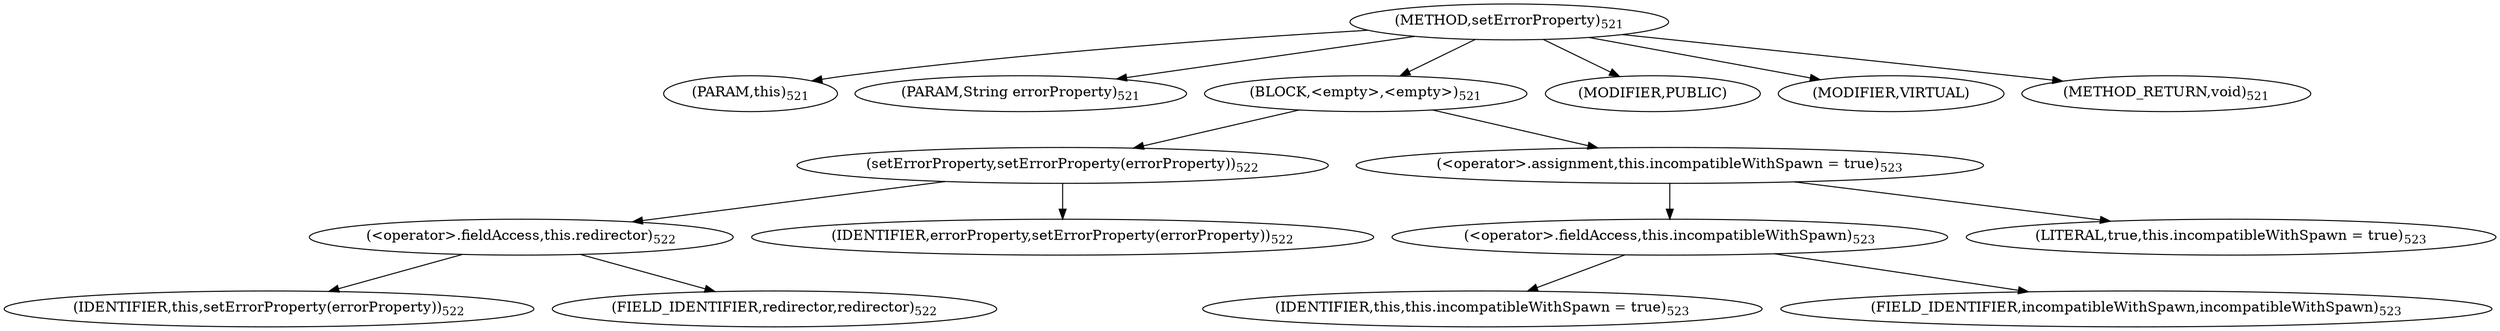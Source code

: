 digraph "setErrorProperty" {  
"980" [label = <(METHOD,setErrorProperty)<SUB>521</SUB>> ]
"981" [label = <(PARAM,this)<SUB>521</SUB>> ]
"982" [label = <(PARAM,String errorProperty)<SUB>521</SUB>> ]
"983" [label = <(BLOCK,&lt;empty&gt;,&lt;empty&gt;)<SUB>521</SUB>> ]
"984" [label = <(setErrorProperty,setErrorProperty(errorProperty))<SUB>522</SUB>> ]
"985" [label = <(&lt;operator&gt;.fieldAccess,this.redirector)<SUB>522</SUB>> ]
"986" [label = <(IDENTIFIER,this,setErrorProperty(errorProperty))<SUB>522</SUB>> ]
"987" [label = <(FIELD_IDENTIFIER,redirector,redirector)<SUB>522</SUB>> ]
"988" [label = <(IDENTIFIER,errorProperty,setErrorProperty(errorProperty))<SUB>522</SUB>> ]
"989" [label = <(&lt;operator&gt;.assignment,this.incompatibleWithSpawn = true)<SUB>523</SUB>> ]
"990" [label = <(&lt;operator&gt;.fieldAccess,this.incompatibleWithSpawn)<SUB>523</SUB>> ]
"991" [label = <(IDENTIFIER,this,this.incompatibleWithSpawn = true)<SUB>523</SUB>> ]
"992" [label = <(FIELD_IDENTIFIER,incompatibleWithSpawn,incompatibleWithSpawn)<SUB>523</SUB>> ]
"993" [label = <(LITERAL,true,this.incompatibleWithSpawn = true)<SUB>523</SUB>> ]
"994" [label = <(MODIFIER,PUBLIC)> ]
"995" [label = <(MODIFIER,VIRTUAL)> ]
"996" [label = <(METHOD_RETURN,void)<SUB>521</SUB>> ]
  "980" -> "981" 
  "980" -> "982" 
  "980" -> "983" 
  "980" -> "994" 
  "980" -> "995" 
  "980" -> "996" 
  "983" -> "984" 
  "983" -> "989" 
  "984" -> "985" 
  "984" -> "988" 
  "985" -> "986" 
  "985" -> "987" 
  "989" -> "990" 
  "989" -> "993" 
  "990" -> "991" 
  "990" -> "992" 
}
